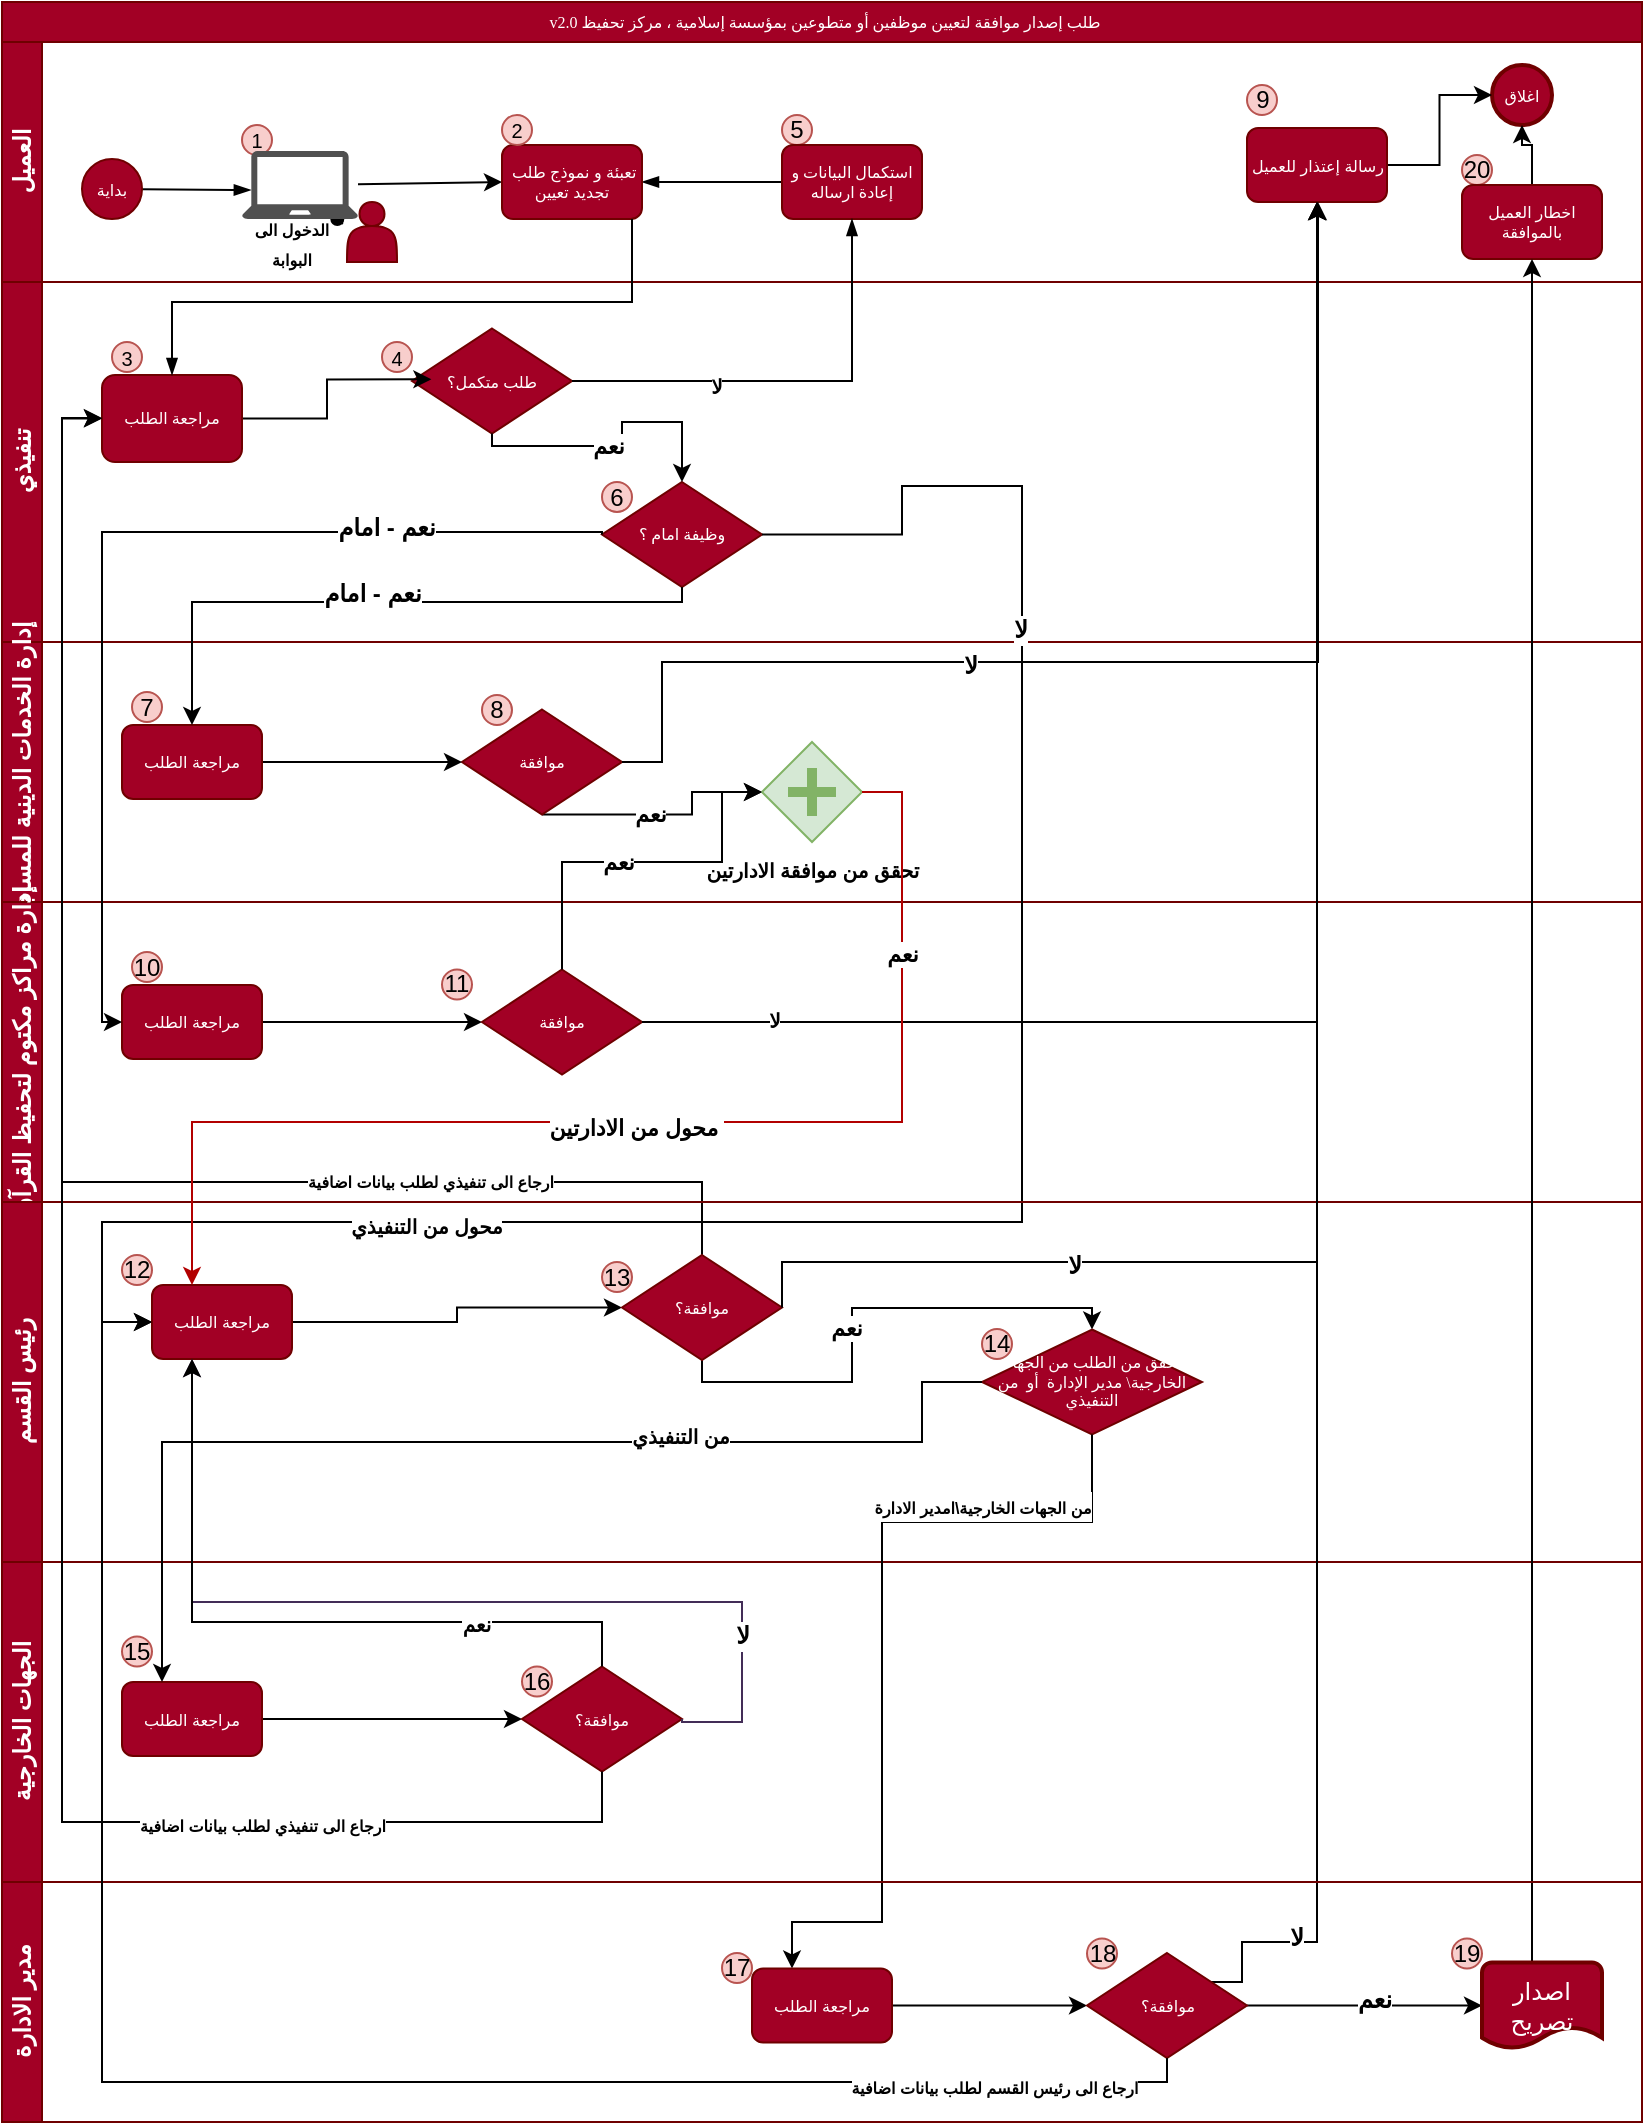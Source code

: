 <mxfile version="13.8.3" type="device"><diagram id="c7488fd3-1785-93aa-aadb-54a6760d102a" name="Page-1"><mxGraphModel dx="850" dy="382" grid="1" gridSize="10" guides="1" tooltips="1" connect="1" arrows="1" fold="1" page="1" pageScale="1" pageWidth="1654" pageHeight="1169" background="#ffffff" math="0" shadow="0"><root><mxCell id="0"/><mxCell id="1" parent="0"/><mxCell id="2b4e8129b02d487f-1" value="&amp;nbsp;v2.0 طلب إصدار موافقة لتعيين موظفين أو متطوعين بمؤسسة إسلامية ، مركز تحفيظ" style="swimlane;html=1;childLayout=stackLayout;horizontal=1;startSize=20;horizontalStack=0;rounded=0;shadow=0;labelBackgroundColor=none;strokeWidth=1;fontFamily=Verdana;fontSize=8;align=center;fillColor=#a20025;strokeColor=#6F0000;fontColor=#ffffff;swimlaneLine=1;flipH=1;fontStyle=0" parent="1" vertex="1"><mxGeometry x="180" y="50" width="820" height="1060" as="geometry"><mxRectangle x="170" y="80" width="280" height="20" as="alternateBounds"/></mxGeometry></mxCell><mxCell id="2b4e8129b02d487f-2" value="العميل" style="swimlane;html=1;startSize=20;horizontal=0;fillColor=#a20025;strokeColor=#6F0000;fontColor=#ffffff;" parent="2b4e8129b02d487f-1" vertex="1"><mxGeometry y="20" width="820" height="120" as="geometry"/></mxCell><mxCell id="KPhhI4xXO0q0EvICIsSK-14" style="edgeStyle=none;rounded=0;jumpStyle=none;orthogonalLoop=1;jettySize=auto;html=1;entryX=1;entryY=0.5;entryDx=0;entryDy=0;endArrow=blockThin;endFill=1;" parent="2b4e8129b02d487f-2" source="2b4e8129b02d487f-9" target="2b4e8129b02d487f-7" edge="1"><mxGeometry relative="1" as="geometry"/></mxCell><mxCell id="KPhhI4xXO0q0EvICIsSK-11" style="edgeStyle=none;rounded=0;jumpStyle=none;orthogonalLoop=1;jettySize=auto;html=1;entryX=0;entryY=0.5;entryDx=0;entryDy=0;endArrow=classic;endFill=1;" parent="2b4e8129b02d487f-2" source="KPhhI4xXO0q0EvICIsSK-3" target="2b4e8129b02d487f-7" edge="1"><mxGeometry relative="1" as="geometry"/></mxCell><mxCell id="KPhhI4xXO0q0EvICIsSK-13" style="edgeStyle=none;rounded=0;jumpStyle=none;orthogonalLoop=1;jettySize=auto;html=1;entryX=0.076;entryY=0.575;entryDx=0;entryDy=0;entryPerimeter=0;endArrow=blockThin;endFill=1;" parent="2b4e8129b02d487f-2" source="2b4e8129b02d487f-5" target="KPhhI4xXO0q0EvICIsSK-3" edge="1"><mxGeometry relative="1" as="geometry"/></mxCell><mxCell id="KPhhI4xXO0q0EvICIsSK-5" style="rounded=0;orthogonalLoop=1;jettySize=auto;html=1;jumpStyle=none;endArrow=oval;endFill=1;" parent="2b4e8129b02d487f-2" target="KPhhI4xXO0q0EvICIsSK-3" edge="1"><mxGeometry relative="1" as="geometry"><mxPoint x="170.397" y="91" as="sourcePoint"/></mxGeometry></mxCell><mxCell id="Ffl-8cT5Arz9BumKVs5M-15" value="9" style="ellipse;whiteSpace=wrap;html=1;aspect=fixed;fillColor=#f8cecc;strokeColor=#b85450;" parent="2b4e8129b02d487f-2" vertex="1"><mxGeometry x="622.5" y="21.5" width="15" height="15" as="geometry"/></mxCell><mxCell id="2b4e8129b02d487f-11" value="اغلاق" style="ellipse;whiteSpace=wrap;html=1;rounded=0;shadow=0;labelBackgroundColor=none;strokeWidth=2;fontFamily=Verdana;fontSize=8;align=center;fillColor=#a20025;strokeColor=#6F0000;fontColor=#ffffff;" parent="2b4e8129b02d487f-2" vertex="1"><mxGeometry x="745" y="11.5" width="30" height="30" as="geometry"/></mxCell><mxCell id="KPhhI4xXO0q0EvICIsSK-12" value="5" style="ellipse;whiteSpace=wrap;html=1;aspect=fixed;fillColor=#f8cecc;strokeColor=#b85450;" parent="2b4e8129b02d487f-2" vertex="1"><mxGeometry x="390" y="36.5" width="15" height="15" as="geometry"/></mxCell><mxCell id="Ffl-8cT5Arz9BumKVs5M-66" value="20" style="ellipse;whiteSpace=wrap;html=1;aspect=fixed;fillColor=#f8cecc;strokeColor=#b85450;" parent="2b4e8129b02d487f-2" vertex="1"><mxGeometry x="730" y="56.5" width="15" height="15" as="geometry"/></mxCell><mxCell id="2b4e8129b02d487f-9" value="استكمال البيانات و إعادة ارساله" style="rounded=1;whiteSpace=wrap;html=1;shadow=0;labelBackgroundColor=none;strokeWidth=1;fontFamily=Verdana;fontSize=8;align=center;fillColor=#a20025;strokeColor=#6F0000;fontColor=#ffffff;" parent="2b4e8129b02d487f-2" vertex="1"><mxGeometry x="390" y="51.5" width="70" height="37" as="geometry"/></mxCell><mxCell id="2b4e8129b02d487f-5" value="بداية" style="ellipse;whiteSpace=wrap;html=1;rounded=0;shadow=0;labelBackgroundColor=none;strokeWidth=1;fontFamily=Verdana;fontSize=8;align=center;fillColor=#a20025;strokeColor=#6F0000;fontColor=#ffffff;" parent="2b4e8129b02d487f-2" vertex="1"><mxGeometry x="40" y="58.5" width="30" height="30" as="geometry"/></mxCell><mxCell id="KPhhI4xXO0q0EvICIsSK-7" value="&lt;font style=&quot;font-size: 10px&quot;&gt;1&lt;/font&gt;" style="ellipse;whiteSpace=wrap;html=1;aspect=fixed;fillColor=#f8cecc;strokeColor=#b85450;" parent="2b4e8129b02d487f-2" vertex="1"><mxGeometry x="120" y="41.5" width="15" height="15" as="geometry"/></mxCell><mxCell id="KPhhI4xXO0q0EvICIsSK-3" value="" style="pointerEvents=1;shadow=0;dashed=0;html=1;strokeColor=none;fillColor=#505050;labelPosition=center;verticalLabelPosition=bottom;verticalAlign=top;outlineConnect=0;align=center;shape=mxgraph.office.devices.laptop;" parent="2b4e8129b02d487f-2" vertex="1"><mxGeometry x="120" y="54.5" width="58" height="34" as="geometry"/></mxCell><mxCell id="2b4e8129b02d487f-7" value="&lt;font face=&quot;dubai, sans-serif&quot;&gt;تعبئة و نموذج طلب&amp;nbsp; تجديد تعيين&lt;/font&gt;" style="rounded=1;whiteSpace=wrap;html=1;shadow=0;labelBackgroundColor=none;strokeWidth=1;fontFamily=Verdana;fontSize=8;align=center;fillColor=#a20025;strokeColor=#6F0000;fontColor=#ffffff;" parent="2b4e8129b02d487f-2" vertex="1"><mxGeometry x="250" y="51.5" width="70" height="37" as="geometry"/></mxCell><mxCell id="KPhhI4xXO0q0EvICIsSK-10" value="&lt;font style=&quot;font-size: 10px&quot;&gt;2&lt;/font&gt;" style="ellipse;whiteSpace=wrap;html=1;aspect=fixed;fillColor=#f8cecc;strokeColor=#b85450;" parent="2b4e8129b02d487f-2" vertex="1"><mxGeometry x="250" y="36.5" width="15" height="15" as="geometry"/></mxCell><mxCell id="63DUtUfS2yW6YAnS4Qcd-39" style="edgeStyle=orthogonalEdgeStyle;rounded=0;orthogonalLoop=1;jettySize=auto;html=1;entryX=0;entryY=0.5;entryDx=0;entryDy=0;fontSize=8;" edge="1" parent="2b4e8129b02d487f-2" source="Ffl-8cT5Arz9BumKVs5M-13" target="2b4e8129b02d487f-11"><mxGeometry relative="1" as="geometry"/></mxCell><mxCell id="Ffl-8cT5Arz9BumKVs5M-13" value="&lt;span lang=&quot;AR-EG&quot; style=&quot;margin: 0px ; line-height: 107% ; font-family: &amp;#34;dubai&amp;#34; , sans-serif&quot; dir=&quot;RTL&quot;&gt;&lt;font color=&quot;#ffffff&quot; style=&quot;font-size: 8px&quot;&gt;ر&lt;/font&gt;&lt;font color=&quot;#000000&quot; style=&quot;font-size: 8px&quot;&gt;&lt;font color=&quot;#ffffff&quot; style=&quot;font-size: 8px&quot;&gt;سالة إعتذار للعميل&lt;/font&gt; &lt;/font&gt;&lt;/span&gt;" style="rounded=1;whiteSpace=wrap;html=1;shadow=0;labelBackgroundColor=none;strokeWidth=1;fontFamily=Verdana;fontSize=8;align=center;fillColor=#a20025;strokeColor=#6F0000;fontColor=#ffffff;" parent="2b4e8129b02d487f-2" vertex="1"><mxGeometry x="622.5" y="43.0" width="70" height="37" as="geometry"/></mxCell><mxCell id="63DUtUfS2yW6YAnS4Qcd-38" style="edgeStyle=orthogonalEdgeStyle;rounded=0;orthogonalLoop=1;jettySize=auto;html=1;fontSize=8;" edge="1" parent="2b4e8129b02d487f-2" source="Ffl-8cT5Arz9BumKVs5M-62" target="2b4e8129b02d487f-11"><mxGeometry relative="1" as="geometry"/></mxCell><mxCell id="Ffl-8cT5Arz9BumKVs5M-62" value="اخطار العميل بالموافقة" style="rounded=1;whiteSpace=wrap;html=1;shadow=0;labelBackgroundColor=none;strokeWidth=1;fontFamily=Verdana;fontSize=8;align=center;fillColor=#a20025;strokeColor=#6F0000;fontColor=#ffffff;" parent="2b4e8129b02d487f-2" vertex="1"><mxGeometry x="730" y="71.5" width="70" height="37" as="geometry"/></mxCell><mxCell id="2vPmhwO70LCvBUlOEUrR-1" value="" style="shape=actor;whiteSpace=wrap;html=1;fillColor=#a20025;strokeColor=#6F0000;fontColor=#ffffff;" parent="2b4e8129b02d487f-2" vertex="1"><mxGeometry x="172.5" y="80" width="25" height="30" as="geometry"/></mxCell><mxCell id="KPhhI4xXO0q0EvICIsSK-6" value="&lt;font style=&quot;font-size: 8px&quot;&gt;&lt;b&gt;الدخول الى البوابة&lt;/b&gt;&lt;/font&gt;" style="text;html=1;strokeColor=none;fillColor=none;align=center;verticalAlign=middle;whiteSpace=wrap;rounded=0;" parent="2b4e8129b02d487f-2" vertex="1"><mxGeometry x="120" y="90" width="50" height="20" as="geometry"/></mxCell><mxCell id="2b4e8129b02d487f-3" value="تنفيذي" style="swimlane;html=1;startSize=20;horizontal=0;fillColor=#a20025;strokeColor=#6F0000;fontColor=#ffffff;" parent="2b4e8129b02d487f-1" vertex="1"><mxGeometry y="140" width="820" height="180" as="geometry"><mxRectangle y="140" width="760" height="20" as="alternateBounds"/></mxGeometry></mxCell><mxCell id="KPhhI4xXO0q0EvICIsSK-17" value="&lt;font style=&quot;font-size: 10px&quot;&gt;3&lt;/font&gt;" style="ellipse;whiteSpace=wrap;html=1;aspect=fixed;fillColor=#f8cecc;strokeColor=#b85450;" parent="2b4e8129b02d487f-3" vertex="1"><mxGeometry x="55" y="30" width="15" height="15" as="geometry"/></mxCell><mxCell id="2vPmhwO70LCvBUlOEUrR-84" value="طلب متكمل؟" style="strokeWidth=1;html=1;shape=mxgraph.flowchart.decision;whiteSpace=wrap;rounded=1;shadow=0;labelBackgroundColor=none;fontFamily=Verdana;fontSize=8;align=center;fillColor=#a20025;strokeColor=#6F0000;fontColor=#ffffff;" parent="2b4e8129b02d487f-3" vertex="1"><mxGeometry x="205" y="23.25" width="80" height="52.5" as="geometry"/></mxCell><mxCell id="2vPmhwO70LCvBUlOEUrR-104" value="&lt;font style=&quot;font-size: 10px&quot;&gt;4&lt;/font&gt;" style="ellipse;whiteSpace=wrap;html=1;aspect=fixed;fillColor=#f8cecc;strokeColor=#b85450;" parent="2b4e8129b02d487f-3" vertex="1"><mxGeometry x="190" y="30" width="15" height="15" as="geometry"/></mxCell><mxCell id="63DUtUfS2yW6YAnS4Qcd-17" style="edgeStyle=orthogonalEdgeStyle;rounded=0;orthogonalLoop=1;jettySize=auto;html=1;entryX=0.121;entryY=0.484;entryDx=0;entryDy=0;entryPerimeter=0;" edge="1" parent="2b4e8129b02d487f-3" source="2b4e8129b02d487f-12" target="2vPmhwO70LCvBUlOEUrR-84"><mxGeometry relative="1" as="geometry"/></mxCell><mxCell id="2b4e8129b02d487f-12" value="مراجعة الطلب" style="rounded=1;whiteSpace=wrap;html=1;shadow=0;labelBackgroundColor=none;strokeWidth=1;fontFamily=Verdana;fontSize=8;align=center;fillColor=#a20025;strokeColor=#6F0000;fontColor=#ffffff;" parent="2b4e8129b02d487f-3" vertex="1"><mxGeometry x="50" y="46.5" width="70" height="43.5" as="geometry"/></mxCell><mxCell id="Ffl-8cT5Arz9BumKVs5M-7" value="6" style="ellipse;whiteSpace=wrap;html=1;aspect=fixed;fillColor=#f8cecc;strokeColor=#b85450;" parent="2b4e8129b02d487f-3" vertex="1"><mxGeometry x="300" y="100" width="15" height="15" as="geometry"/></mxCell><mxCell id="Ffl-8cT5Arz9BumKVs5M-6" value="وظيفة امام ؟" style="strokeWidth=1;html=1;shape=mxgraph.flowchart.decision;whiteSpace=wrap;rounded=1;shadow=0;labelBackgroundColor=none;fontFamily=Verdana;fontSize=8;align=center;fillColor=#a20025;strokeColor=#6F0000;fontColor=#ffffff;" parent="2b4e8129b02d487f-3" vertex="1"><mxGeometry x="300" y="100" width="80" height="52.5" as="geometry"/></mxCell><mxCell id="Ffl-8cT5Arz9BumKVs5M-4" style="edgeStyle=orthogonalEdgeStyle;rounded=0;orthogonalLoop=1;jettySize=auto;html=1;exitX=0.5;exitY=1;exitDx=0;exitDy=0;exitPerimeter=0;entryX=0.5;entryY=0;entryDx=0;entryDy=0;entryPerimeter=0;" parent="2b4e8129b02d487f-3" source="2vPmhwO70LCvBUlOEUrR-84" edge="1" target="Ffl-8cT5Arz9BumKVs5M-6"><mxGeometry relative="1" as="geometry"><mxPoint x="330" y="102" as="targetPoint"/><Array as="points"><mxPoint x="310" y="82"/><mxPoint x="310" y="70"/></Array></mxGeometry></mxCell><mxCell id="Ffl-8cT5Arz9BumKVs5M-5" value="&lt;b&gt;نعم&lt;/b&gt;" style="edgeLabel;html=1;align=center;verticalAlign=middle;resizable=0;points=[];" parent="Ffl-8cT5Arz9BumKVs5M-4" vertex="1" connectable="0"><mxGeometry x="-0.105" relative="1" as="geometry"><mxPoint as="offset"/></mxGeometry></mxCell><mxCell id="KPhhI4xXO0q0EvICIsSK-16" style="edgeStyle=orthogonalEdgeStyle;rounded=0;jumpStyle=none;orthogonalLoop=1;jettySize=auto;html=1;entryX=0.5;entryY=0;entryDx=0;entryDy=0;endArrow=blockThin;endFill=1;" parent="2b4e8129b02d487f-1" source="2b4e8129b02d487f-7" target="2b4e8129b02d487f-12" edge="1"><mxGeometry relative="1" as="geometry"><Array as="points"><mxPoint x="315" y="150"/><mxPoint x="85" y="150"/></Array></mxGeometry></mxCell><mxCell id="2b4e8129b02d487f-4" value="إدارة الخدمات الدينية للمساجد" style="swimlane;html=1;startSize=20;horizontal=0;fillColor=#a20025;strokeColor=#6F0000;fontColor=#ffffff;" parent="2b4e8129b02d487f-1" vertex="1"><mxGeometry y="320" width="820" height="130" as="geometry"/></mxCell><mxCell id="KPhhI4xXO0q0EvICIsSK-29" value="7" style="ellipse;whiteSpace=wrap;html=1;aspect=fixed;fillColor=#f8cecc;strokeColor=#b85450;" parent="2b4e8129b02d487f-4" vertex="1"><mxGeometry x="65" y="25" width="15" height="15" as="geometry"/></mxCell><mxCell id="2vPmhwO70LCvBUlOEUrR-105" value="8" style="ellipse;whiteSpace=wrap;html=1;aspect=fixed;fillColor=#f8cecc;strokeColor=#b85450;" parent="2b4e8129b02d487f-4" vertex="1"><mxGeometry x="240" y="26.5" width="15" height="15" as="geometry"/></mxCell><mxCell id="63DUtUfS2yW6YAnS4Qcd-8" style="edgeStyle=orthogonalEdgeStyle;rounded=0;orthogonalLoop=1;jettySize=auto;html=1;entryX=0;entryY=0.5;entryDx=0;entryDy=0;exitX=0.5;exitY=1;exitDx=0;exitDy=0;exitPerimeter=0;" edge="1" parent="2b4e8129b02d487f-4" source="2vPmhwO70LCvBUlOEUrR-87" target="63DUtUfS2yW6YAnS4Qcd-2"><mxGeometry relative="1" as="geometry"><mxPoint x="340" y="59.931" as="sourcePoint"/><Array as="points"><mxPoint x="345" y="86"/><mxPoint x="345" y="75"/></Array></mxGeometry></mxCell><mxCell id="63DUtUfS2yW6YAnS4Qcd-9" value="&lt;b&gt;نعم&lt;/b&gt;" style="edgeLabel;html=1;align=center;verticalAlign=middle;resizable=0;points=[];" vertex="1" connectable="0" parent="63DUtUfS2yW6YAnS4Qcd-8"><mxGeometry x="-0.119" y="1" relative="1" as="geometry"><mxPoint as="offset"/></mxGeometry></mxCell><mxCell id="2vPmhwO70LCvBUlOEUrR-87" value="موافقة" style="strokeWidth=1;html=1;shape=mxgraph.flowchart.decision;whiteSpace=wrap;rounded=1;shadow=0;labelBackgroundColor=none;fontFamily=Verdana;fontSize=8;align=center;fillColor=#a20025;strokeColor=#6F0000;fontColor=#ffffff;" parent="2b4e8129b02d487f-4" vertex="1"><mxGeometry x="230" y="33.75" width="80" height="52.5" as="geometry"/></mxCell><mxCell id="2vPmhwO70LCvBUlOEUrR-101" style="edgeStyle=orthogonalEdgeStyle;rounded=0;orthogonalLoop=1;jettySize=auto;html=1;fontSize=8;" parent="2b4e8129b02d487f-4" source="KPhhI4xXO0q0EvICIsSK-30" target="2vPmhwO70LCvBUlOEUrR-87" edge="1"><mxGeometry relative="1" as="geometry"/></mxCell><mxCell id="KPhhI4xXO0q0EvICIsSK-30" value="&lt;span lang=&quot;AR-SA&quot; dir=&quot;RTL&quot; style=&quot;line-height: 107% ; font-family: &amp;#34;dubai&amp;#34; , sans-serif&quot;&gt;&lt;font style=&quot;font-size: 8px&quot;&gt;مراجعة الطلب&lt;/font&gt;&lt;/span&gt;" style="rounded=1;whiteSpace=wrap;html=1;shadow=0;labelBackgroundColor=none;strokeWidth=1;fontFamily=Verdana;fontSize=8;align=center;fillColor=#a20025;strokeColor=#6F0000;fontColor=#ffffff;" parent="2b4e8129b02d487f-4" vertex="1"><mxGeometry x="60" y="41.5" width="70" height="37" as="geometry"/></mxCell><mxCell id="63DUtUfS2yW6YAnS4Qcd-2" value="&lt;b&gt;&lt;font style=&quot;font-size: 10px&quot;&gt;تحقق من موافقة الادارتين&lt;/font&gt;&lt;/b&gt;" style="shape=mxgraph.bpmn.shape;html=1;verticalLabelPosition=bottom;labelBackgroundColor=#ffffff;verticalAlign=top;align=center;perimeter=rhombusPerimeter;background=gateway;outlineConnect=0;outline=none;symbol=parallelGw;fillColor=#d5e8d4;strokeColor=#82b366;" vertex="1" parent="2b4e8129b02d487f-4"><mxGeometry x="380" y="50" width="50" height="50" as="geometry"/></mxCell><mxCell id="2vPmhwO70LCvBUlOEUrR-54" value="إدارة مراكز مكتوم لتحفيظ القرآن " style="swimlane;html=1;startSize=20;horizontal=0;fillColor=#a20025;strokeColor=#6F0000;fontColor=#ffffff;" parent="2b4e8129b02d487f-1" vertex="1"><mxGeometry y="450" width="820" height="150" as="geometry"/></mxCell><mxCell id="2vPmhwO70LCvBUlOEUrR-58" value="10" style="ellipse;whiteSpace=wrap;html=1;aspect=fixed;fillColor=#f8cecc;strokeColor=#b85450;" parent="2vPmhwO70LCvBUlOEUrR-54" vertex="1"><mxGeometry x="65" y="25" width="15" height="15" as="geometry"/></mxCell><mxCell id="2vPmhwO70LCvBUlOEUrR-109" style="edgeStyle=orthogonalEdgeStyle;rounded=0;orthogonalLoop=1;jettySize=auto;html=1;fontSize=8;" parent="2vPmhwO70LCvBUlOEUrR-54" source="2vPmhwO70LCvBUlOEUrR-59" target="2vPmhwO70LCvBUlOEUrR-108" edge="1"><mxGeometry relative="1" as="geometry"/></mxCell><mxCell id="2vPmhwO70LCvBUlOEUrR-112" value="11" style="ellipse;whiteSpace=wrap;html=1;aspect=fixed;fillColor=#f8cecc;strokeColor=#b85450;" parent="2vPmhwO70LCvBUlOEUrR-54" vertex="1"><mxGeometry x="220" y="33.75" width="15" height="15" as="geometry"/></mxCell><mxCell id="2vPmhwO70LCvBUlOEUrR-108" value="موافقة" style="strokeWidth=1;html=1;shape=mxgraph.flowchart.decision;whiteSpace=wrap;rounded=1;shadow=0;labelBackgroundColor=none;fontFamily=Verdana;fontSize=8;align=center;fillColor=#a20025;strokeColor=#6F0000;fontColor=#ffffff;" parent="2vPmhwO70LCvBUlOEUrR-54" vertex="1"><mxGeometry x="240" y="33.75" width="80" height="52.5" as="geometry"/></mxCell><mxCell id="2vPmhwO70LCvBUlOEUrR-59" value="&lt;span lang=&quot;AR-SA&quot; dir=&quot;RTL&quot; style=&quot;line-height: 107% ; font-family: &amp;#34;dubai&amp;#34; , sans-serif&quot;&gt;&lt;font style=&quot;font-size: 8px&quot;&gt;مراجعة الطلب&lt;/font&gt;&lt;/span&gt;" style="rounded=1;whiteSpace=wrap;html=1;shadow=0;labelBackgroundColor=none;strokeWidth=1;fontFamily=Verdana;fontSize=8;align=center;fillColor=#a20025;strokeColor=#6F0000;fontColor=#ffffff;" parent="2vPmhwO70LCvBUlOEUrR-54" vertex="1"><mxGeometry x="60" y="41.5" width="70" height="37" as="geometry"/></mxCell><mxCell id="KPhhI4xXO0q0EvICIsSK-27" style="edgeStyle=orthogonalEdgeStyle;rounded=0;jumpStyle=none;orthogonalLoop=1;jettySize=auto;html=1;endArrow=blockThin;endFill=1;entryX=0.5;entryY=1;entryDx=0;entryDy=0;" parent="2b4e8129b02d487f-1" source="2vPmhwO70LCvBUlOEUrR-84" target="2b4e8129b02d487f-9" edge="1"><mxGeometry relative="1" as="geometry"><mxPoint x="332.5" y="193.724" as="targetPoint"/></mxGeometry></mxCell><mxCell id="2vPmhwO70LCvBUlOEUrR-86" value="&lt;b style=&quot;font-size: 10px;&quot;&gt;لا&lt;/b&gt;" style="edgeLabel;html=1;align=center;verticalAlign=middle;resizable=0;points=[];fontSize=10;" parent="KPhhI4xXO0q0EvICIsSK-27" vertex="1" connectable="0"><mxGeometry x="-0.352" y="-2" relative="1" as="geometry"><mxPoint as="offset"/></mxGeometry></mxCell><mxCell id="Ffl-8cT5Arz9BumKVs5M-9" style="edgeStyle=orthogonalEdgeStyle;rounded=0;orthogonalLoop=1;jettySize=auto;html=1;fontSize=10;exitX=1;exitY=0.5;exitDx=0;exitDy=0;exitPerimeter=0;entryX=0;entryY=0.5;entryDx=0;entryDy=0;" parent="2b4e8129b02d487f-1" source="Ffl-8cT5Arz9BumKVs5M-6" target="2vPmhwO70LCvBUlOEUrR-77" edge="1"><mxGeometry relative="1" as="geometry"><Array as="points"><mxPoint x="450" y="266"/><mxPoint x="450" y="242"/><mxPoint x="510" y="242"/><mxPoint x="510" y="610"/><mxPoint x="50" y="610"/><mxPoint x="50" y="660"/></Array></mxGeometry></mxCell><mxCell id="Ffl-8cT5Arz9BumKVs5M-10" value="&lt;span style=&quot;font-size: 12px;&quot;&gt;لا&lt;/span&gt;" style="edgeLabel;html=1;align=center;verticalAlign=middle;resizable=0;points=[];fontSize=12;fontStyle=1" parent="Ffl-8cT5Arz9BumKVs5M-9" vertex="1" connectable="0"><mxGeometry x="-0.32" y="-1" relative="1" as="geometry"><mxPoint y="-133.34" as="offset"/></mxGeometry></mxCell><mxCell id="63DUtUfS2yW6YAnS4Qcd-25" value="&lt;font style=&quot;font-size: 10px&quot;&gt;محول من التنفيذي&lt;/font&gt;" style="edgeLabel;html=1;align=center;verticalAlign=middle;resizable=0;points=[];fontStyle=1" vertex="1" connectable="0" parent="Ffl-8cT5Arz9BumKVs5M-9"><mxGeometry x="0.553" y="2" relative="1" as="geometry"><mxPoint as="offset"/></mxGeometry></mxCell><mxCell id="Ffl-8cT5Arz9BumKVs5M-11" style="edgeStyle=orthogonalEdgeStyle;rounded=0;orthogonalLoop=1;jettySize=auto;html=1;fontSize=12;exitX=0;exitY=0.5;exitDx=0;exitDy=0;exitPerimeter=0;entryX=0;entryY=0.5;entryDx=0;entryDy=0;" parent="2b4e8129b02d487f-1" source="Ffl-8cT5Arz9BumKVs5M-6" target="2vPmhwO70LCvBUlOEUrR-59" edge="1"><mxGeometry relative="1" as="geometry"><Array as="points"><mxPoint x="300" y="265"/><mxPoint x="50" y="265"/><mxPoint x="50" y="510"/></Array></mxGeometry></mxCell><mxCell id="63DUtUfS2yW6YAnS4Qcd-21" value="&lt;b style=&quot;font-size: 12px&quot;&gt;نعم - امام&lt;/b&gt;" style="edgeLabel;html=1;align=center;verticalAlign=middle;resizable=0;points=[];" vertex="1" connectable="0" parent="Ffl-8cT5Arz9BumKVs5M-11"><mxGeometry x="-0.566" y="-2" relative="1" as="geometry"><mxPoint as="offset"/></mxGeometry></mxCell><mxCell id="Ffl-8cT5Arz9BumKVs5M-16" style="edgeStyle=orthogonalEdgeStyle;rounded=0;orthogonalLoop=1;jettySize=auto;html=1;fontSize=12;exitX=1;exitY=0.5;exitDx=0;exitDy=0;exitPerimeter=0;" parent="2b4e8129b02d487f-1" source="2vPmhwO70LCvBUlOEUrR-87" target="Ffl-8cT5Arz9BumKVs5M-13" edge="1"><mxGeometry relative="1" as="geometry"><Array as="points"><mxPoint x="330" y="380"/><mxPoint x="330" y="330"/><mxPoint x="658" y="330"/></Array></mxGeometry></mxCell><mxCell id="Ffl-8cT5Arz9BumKVs5M-17" value="&lt;b&gt;لا&lt;/b&gt;" style="edgeLabel;html=1;align=center;verticalAlign=middle;resizable=0;points=[];fontSize=12;" parent="Ffl-8cT5Arz9BumKVs5M-16" vertex="1" connectable="0"><mxGeometry x="-0.287" y="-2" relative="1" as="geometry"><mxPoint as="offset"/></mxGeometry></mxCell><mxCell id="Ffl-8cT5Arz9BumKVs5M-18" style="edgeStyle=orthogonalEdgeStyle;rounded=0;orthogonalLoop=1;jettySize=auto;html=1;entryX=0.5;entryY=1;entryDx=0;entryDy=0;fontSize=12;" parent="2b4e8129b02d487f-1" source="2vPmhwO70LCvBUlOEUrR-108" target="Ffl-8cT5Arz9BumKVs5M-13" edge="1"><mxGeometry relative="1" as="geometry"/></mxCell><mxCell id="63DUtUfS2yW6YAnS4Qcd-29" value="&lt;b style=&quot;font-size: 10px;&quot;&gt;&lt;font style=&quot;font-size: 10px;&quot;&gt;لا&lt;/font&gt;&lt;/b&gt;" style="edgeLabel;html=1;align=center;verticalAlign=middle;resizable=0;points=[];fontSize=10;" vertex="1" connectable="0" parent="Ffl-8cT5Arz9BumKVs5M-18"><mxGeometry x="-0.823" y="1" relative="1" as="geometry"><mxPoint as="offset"/></mxGeometry></mxCell><mxCell id="Ffl-8cT5Arz9BumKVs5M-20" style="edgeStyle=orthogonalEdgeStyle;rounded=0;orthogonalLoop=1;jettySize=auto;html=1;fontSize=12;exitX=0.5;exitY=0;exitDx=0;exitDy=0;exitPerimeter=0;fontStyle=1" parent="2b4e8129b02d487f-1" source="2vPmhwO70LCvBUlOEUrR-133" target="2b4e8129b02d487f-12" edge="1"><mxGeometry relative="1" as="geometry"><Array as="points"><mxPoint x="350" y="590"/><mxPoint x="30" y="590"/><mxPoint x="30" y="208"/></Array></mxGeometry></mxCell><mxCell id="Ffl-8cT5Arz9BumKVs5M-21" value="&lt;span&gt;&lt;font style=&quot;font-size: 8px&quot;&gt;ارجاع الى تنفيذي لطلب بيانات اضافية&lt;/font&gt;&lt;/span&gt;" style="edgeLabel;html=1;align=center;verticalAlign=middle;resizable=0;points=[];fontSize=8;fontStyle=1" parent="Ffl-8cT5Arz9BumKVs5M-20" vertex="1" connectable="0"><mxGeometry x="-0.679" y="-1" relative="1" as="geometry"><mxPoint x="-51.72" y="0.97" as="offset"/></mxGeometry></mxCell><mxCell id="2vPmhwO70LCvBUlOEUrR-72" value="رئيس القسم" style="swimlane;html=1;startSize=20;horizontal=0;fillColor=#a20025;strokeColor=#6F0000;fontColor=#ffffff;" parent="2b4e8129b02d487f-1" vertex="1"><mxGeometry y="600" width="820" height="180" as="geometry"/></mxCell><mxCell id="2vPmhwO70LCvBUlOEUrR-134" style="edgeStyle=orthogonalEdgeStyle;rounded=0;orthogonalLoop=1;jettySize=auto;html=1;entryX=0;entryY=0.5;entryDx=0;entryDy=0;entryPerimeter=0;fontSize=8;" parent="2vPmhwO70LCvBUlOEUrR-72" source="2vPmhwO70LCvBUlOEUrR-77" target="2vPmhwO70LCvBUlOEUrR-133" edge="1"><mxGeometry relative="1" as="geometry"/></mxCell><mxCell id="2vPmhwO70LCvBUlOEUrR-76" value="12" style="ellipse;whiteSpace=wrap;html=1;aspect=fixed;fillColor=#f8cecc;strokeColor=#b85450;" parent="2vPmhwO70LCvBUlOEUrR-72" vertex="1"><mxGeometry x="60" y="26.5" width="15" height="15" as="geometry"/></mxCell><mxCell id="Ffl-8cT5Arz9BumKVs5M-37" value="14" style="ellipse;whiteSpace=wrap;html=1;aspect=fixed;fillColor=#f8cecc;strokeColor=#b85450;" parent="2vPmhwO70LCvBUlOEUrR-72" vertex="1"><mxGeometry x="490" y="63.5" width="15" height="15" as="geometry"/></mxCell><mxCell id="2vPmhwO70LCvBUlOEUrR-132" value="13" style="ellipse;whiteSpace=wrap;html=1;aspect=fixed;fillColor=#f8cecc;strokeColor=#b85450;" parent="2vPmhwO70LCvBUlOEUrR-72" vertex="1"><mxGeometry x="300" y="30" width="15" height="15" as="geometry"/></mxCell><mxCell id="2vPmhwO70LCvBUlOEUrR-77" value="&lt;span lang=&quot;AR-SA&quot; dir=&quot;RTL&quot; style=&quot;line-height: 107% ; font-family: &amp;#34;dubai&amp;#34; , sans-serif&quot;&gt;&lt;font style=&quot;font-size: 8px&quot;&gt;مراجعة الطلب&lt;/font&gt;&lt;/span&gt;" style="rounded=1;whiteSpace=wrap;html=1;shadow=0;labelBackgroundColor=none;strokeWidth=1;fontFamily=Verdana;fontSize=8;align=center;fillColor=#a20025;strokeColor=#6F0000;fontColor=#ffffff;" parent="2vPmhwO70LCvBUlOEUrR-72" vertex="1"><mxGeometry x="75" y="41.5" width="70" height="37" as="geometry"/></mxCell><mxCell id="Ffl-8cT5Arz9BumKVs5M-38" style="edgeStyle=orthogonalEdgeStyle;rounded=0;orthogonalLoop=1;jettySize=auto;html=1;fontSize=12;exitX=0.5;exitY=1;exitDx=0;exitDy=0;exitPerimeter=0;" parent="2vPmhwO70LCvBUlOEUrR-72" source="2vPmhwO70LCvBUlOEUrR-133" target="Ffl-8cT5Arz9BumKVs5M-36" edge="1"><mxGeometry relative="1" as="geometry"><Array as="points"><mxPoint x="350" y="90"/><mxPoint x="425" y="90"/><mxPoint x="425" y="53"/><mxPoint x="545" y="53"/></Array></mxGeometry></mxCell><mxCell id="UT0BZimtevhnyUI5ItQw-1" value="&lt;b&gt;نعم&lt;/b&gt;" style="edgeLabel;html=1;align=center;verticalAlign=middle;resizable=0;points=[];" parent="Ffl-8cT5Arz9BumKVs5M-38" vertex="1" connectable="0"><mxGeometry x="-0.111" y="3" relative="1" as="geometry"><mxPoint as="offset"/></mxGeometry></mxCell><mxCell id="2vPmhwO70LCvBUlOEUrR-133" value="موافقة؟" style="strokeWidth=1;html=1;shape=mxgraph.flowchart.decision;whiteSpace=wrap;rounded=1;shadow=0;labelBackgroundColor=none;fontFamily=Verdana;fontSize=8;align=center;fillColor=#a20025;strokeColor=#6F0000;fontColor=#ffffff;" parent="2vPmhwO70LCvBUlOEUrR-72" vertex="1"><mxGeometry x="310" y="26.5" width="80" height="52.5" as="geometry"/></mxCell><mxCell id="Ffl-8cT5Arz9BumKVs5M-36" value="لتحقق من الطلب من الجهات الخارجية\ مدير الإدارة&amp;nbsp; أو&amp;nbsp; من التنفيذي" style="strokeWidth=1;html=1;shape=mxgraph.flowchart.decision;whiteSpace=wrap;rounded=1;shadow=0;labelBackgroundColor=none;fontFamily=Verdana;fontSize=8;align=center;fillColor=#a20025;strokeColor=#6F0000;fontColor=#ffffff;" parent="2vPmhwO70LCvBUlOEUrR-72" vertex="1"><mxGeometry x="490" y="63.75" width="110" height="52.5" as="geometry"/></mxCell><mxCell id="Ffl-8cT5Arz9BumKVs5M-28" value="الجهات الخارجية" style="swimlane;html=1;startSize=20;horizontal=0;fillColor=#a20025;strokeColor=#6F0000;fontColor=#ffffff;" parent="2b4e8129b02d487f-1" vertex="1"><mxGeometry y="780" width="820" height="160" as="geometry"/></mxCell><mxCell id="Ffl-8cT5Arz9BumKVs5M-29" style="edgeStyle=orthogonalEdgeStyle;rounded=0;orthogonalLoop=1;jettySize=auto;html=1;entryX=0;entryY=0.5;entryDx=0;entryDy=0;entryPerimeter=0;fontSize=8;" parent="Ffl-8cT5Arz9BumKVs5M-28" source="Ffl-8cT5Arz9BumKVs5M-32" target="Ffl-8cT5Arz9BumKVs5M-33" edge="1"><mxGeometry relative="1" as="geometry"/></mxCell><mxCell id="Ffl-8cT5Arz9BumKVs5M-30" value="15" style="ellipse;whiteSpace=wrap;html=1;aspect=fixed;fillColor=#f8cecc;strokeColor=#b85450;" parent="Ffl-8cT5Arz9BumKVs5M-28" vertex="1"><mxGeometry x="60" y="37.25" width="15" height="15" as="geometry"/></mxCell><mxCell id="Ffl-8cT5Arz9BumKVs5M-31" value="16" style="ellipse;whiteSpace=wrap;html=1;aspect=fixed;fillColor=#f8cecc;strokeColor=#b85450;" parent="Ffl-8cT5Arz9BumKVs5M-28" vertex="1"><mxGeometry x="260" y="52.25" width="15" height="15" as="geometry"/></mxCell><mxCell id="Ffl-8cT5Arz9BumKVs5M-32" value="&lt;span lang=&quot;AR-SA&quot; dir=&quot;RTL&quot; style=&quot;line-height: 107% ; font-family: &amp;#34;dubai&amp;#34; , sans-serif&quot;&gt;&lt;font style=&quot;font-size: 8px&quot;&gt;مراجعة الطلب&lt;/font&gt;&lt;/span&gt;" style="rounded=1;whiteSpace=wrap;html=1;shadow=0;labelBackgroundColor=none;strokeWidth=1;fontFamily=Verdana;fontSize=8;align=center;fillColor=#a20025;strokeColor=#6F0000;fontColor=#ffffff;" parent="Ffl-8cT5Arz9BumKVs5M-28" vertex="1"><mxGeometry x="60" y="60.0" width="70" height="37" as="geometry"/></mxCell><mxCell id="Ffl-8cT5Arz9BumKVs5M-33" value="موافقة؟" style="strokeWidth=1;html=1;shape=mxgraph.flowchart.decision;whiteSpace=wrap;rounded=1;shadow=0;labelBackgroundColor=none;fontFamily=Verdana;fontSize=8;align=center;fillColor=#a20025;strokeColor=#6F0000;fontColor=#ffffff;" parent="Ffl-8cT5Arz9BumKVs5M-28" vertex="1"><mxGeometry x="260" y="52.25" width="80" height="52.5" as="geometry"/></mxCell><mxCell id="Ffl-8cT5Arz9BumKVs5M-34" style="edgeStyle=orthogonalEdgeStyle;rounded=0;orthogonalLoop=1;jettySize=auto;html=1;fontSize=12;exitX=1;exitY=0.5;exitDx=0;exitDy=0;exitPerimeter=0;entryX=0.5;entryY=1;entryDx=0;entryDy=0;" parent="2b4e8129b02d487f-1" source="2vPmhwO70LCvBUlOEUrR-133" target="Ffl-8cT5Arz9BumKVs5M-13" edge="1"><mxGeometry relative="1" as="geometry"><Array as="points"><mxPoint x="390" y="630"/><mxPoint x="657" y="630"/></Array><mxPoint x="590" y="110" as="targetPoint"/></mxGeometry></mxCell><mxCell id="Ffl-8cT5Arz9BumKVs5M-35" value="&lt;b&gt;لا&lt;/b&gt;" style="edgeLabel;html=1;align=center;verticalAlign=middle;resizable=0;points=[];fontSize=12;" parent="Ffl-8cT5Arz9BumKVs5M-34" vertex="1" connectable="0"><mxGeometry x="-0.59" y="-2" relative="1" as="geometry"><mxPoint as="offset"/></mxGeometry></mxCell><mxCell id="Ffl-8cT5Arz9BumKVs5M-39" style="edgeStyle=orthogonalEdgeStyle;rounded=0;orthogonalLoop=1;jettySize=auto;html=1;fontSize=12;" parent="2b4e8129b02d487f-1" source="Ffl-8cT5Arz9BumKVs5M-36" target="Ffl-8cT5Arz9BumKVs5M-26" edge="1"><mxGeometry relative="1" as="geometry"><Array as="points"><mxPoint x="545" y="760"/><mxPoint x="440" y="760"/><mxPoint x="440" y="960"/><mxPoint x="395" y="960"/></Array></mxGeometry></mxCell><mxCell id="Ffl-8cT5Arz9BumKVs5M-40" value="&lt;b&gt;&lt;font style=&quot;font-size: 8px&quot;&gt;من الجهات الخارجية\امدير الادارة&lt;/font&gt;&lt;/b&gt;" style="edgeLabel;html=1;align=center;verticalAlign=middle;resizable=0;points=[];fontSize=12;" parent="Ffl-8cT5Arz9BumKVs5M-39" vertex="1" connectable="0"><mxGeometry x="0.15" y="3" relative="1" as="geometry"><mxPoint x="47.0" y="-99.49" as="offset"/></mxGeometry></mxCell><mxCell id="Ffl-8cT5Arz9BumKVs5M-44" style="edgeStyle=orthogonalEdgeStyle;rounded=0;orthogonalLoop=1;jettySize=auto;html=1;entryX=0;entryY=0.5;entryDx=0;entryDy=0;fontSize=12;exitX=0.5;exitY=1;exitDx=0;exitDy=0;exitPerimeter=0;" parent="2b4e8129b02d487f-1" source="Ffl-8cT5Arz9BumKVs5M-33" target="2b4e8129b02d487f-12" edge="1"><mxGeometry relative="1" as="geometry"><Array as="points"><mxPoint x="300" y="910"/><mxPoint x="30" y="910"/><mxPoint x="30" y="208"/></Array></mxGeometry></mxCell><mxCell id="Ffl-8cT5Arz9BumKVs5M-45" value="&lt;span style=&quot;font-size: 8px;&quot;&gt;&lt;span style=&quot;font-size: 8px;&quot;&gt;ارجاع الى تنفيذي لطلب بيانات اضافية&lt;/span&gt;&lt;/span&gt;" style="edgeLabel;html=1;align=center;verticalAlign=middle;resizable=0;points=[];fontSize=8;fontStyle=1" parent="Ffl-8cT5Arz9BumKVs5M-44" vertex="1" connectable="0"><mxGeometry x="-0.779" y="2" relative="1" as="geometry"><mxPoint x="-82.63" as="offset"/></mxGeometry></mxCell><mxCell id="Ffl-8cT5Arz9BumKVs5M-48" style="edgeStyle=orthogonalEdgeStyle;rounded=0;orthogonalLoop=1;jettySize=auto;html=1;fontSize=12;exitX=1;exitY=0.5;exitDx=0;exitDy=0;exitPerimeter=0;fillColor=#76608a;strokeColor=#432D57;" parent="2b4e8129b02d487f-1" source="Ffl-8cT5Arz9BumKVs5M-33" target="2vPmhwO70LCvBUlOEUrR-77" edge="1"><mxGeometry relative="1" as="geometry"><mxPoint x="95" y="620" as="targetPoint"/><Array as="points"><mxPoint x="340" y="860"/><mxPoint x="370" y="860"/><mxPoint x="370" y="800"/><mxPoint x="95" y="800"/></Array></mxGeometry></mxCell><mxCell id="Ffl-8cT5Arz9BumKVs5M-49" value="&lt;b&gt;لا&lt;/b&gt;" style="edgeLabel;html=1;align=center;verticalAlign=middle;resizable=0;points=[];fontSize=12;" parent="Ffl-8cT5Arz9BumKVs5M-48" vertex="1" connectable="0"><mxGeometry x="-0.777" y="23" relative="1" as="geometry"><mxPoint x="22.97" y="-20.02" as="offset"/></mxGeometry></mxCell><mxCell id="Ffl-8cT5Arz9BumKVs5M-52" style="edgeStyle=orthogonalEdgeStyle;rounded=0;orthogonalLoop=1;jettySize=auto;html=1;entryX=0.5;entryY=1;entryDx=0;entryDy=0;fontSize=12;exitX=0.5;exitY=0;exitDx=0;exitDy=0;exitPerimeter=0;" parent="2b4e8129b02d487f-1" source="Ffl-8cT5Arz9BumKVs5M-27" target="Ffl-8cT5Arz9BumKVs5M-13" edge="1"><mxGeometry relative="1" as="geometry"><Array as="points"><mxPoint x="620" y="990"/><mxPoint x="620" y="970"/><mxPoint x="657" y="970"/></Array></mxGeometry></mxCell><mxCell id="Ffl-8cT5Arz9BumKVs5M-53" value="&lt;b&gt;لا&lt;/b&gt;" style="edgeLabel;html=1;align=center;verticalAlign=middle;resizable=0;points=[];fontSize=12;" parent="Ffl-8cT5Arz9BumKVs5M-52" vertex="1" connectable="0"><mxGeometry x="-0.643" y="-3" relative="1" as="geometry"><mxPoint x="-13.52" y="63.2" as="offset"/></mxGeometry></mxCell><mxCell id="Ffl-8cT5Arz9BumKVs5M-61" style="edgeStyle=orthogonalEdgeStyle;rounded=0;orthogonalLoop=1;jettySize=auto;html=1;fontSize=12;entryX=0.5;entryY=1;entryDx=0;entryDy=0;" parent="2b4e8129b02d487f-1" source="Ffl-8cT5Arz9BumKVs5M-56" target="Ffl-8cT5Arz9BumKVs5M-62" edge="1"><mxGeometry relative="1" as="geometry"><mxPoint x="690" y="110" as="targetPoint"/><Array as="points"><mxPoint x="765" y="780"/><mxPoint x="765" y="780"/></Array></mxGeometry></mxCell><mxCell id="63DUtUfS2yW6YAnS4Qcd-5" style="edgeStyle=orthogonalEdgeStyle;rounded=0;orthogonalLoop=1;jettySize=auto;html=1;entryX=0;entryY=0.5;entryDx=0;entryDy=0;" edge="1" parent="2b4e8129b02d487f-1" source="2vPmhwO70LCvBUlOEUrR-108" target="63DUtUfS2yW6YAnS4Qcd-2"><mxGeometry relative="1" as="geometry"><Array as="points"><mxPoint x="280" y="430"/><mxPoint x="360" y="430"/><mxPoint x="360" y="395"/></Array></mxGeometry></mxCell><mxCell id="63DUtUfS2yW6YAnS4Qcd-7" value="&lt;b&gt;نعم&lt;/b&gt;" style="edgeLabel;html=1;align=center;verticalAlign=middle;resizable=0;points=[];" vertex="1" connectable="0" parent="63DUtUfS2yW6YAnS4Qcd-5"><mxGeometry x="0.277" y="5" relative="1" as="geometry"><mxPoint x="-39.44" y="5" as="offset"/></mxGeometry></mxCell><mxCell id="63DUtUfS2yW6YAnS4Qcd-10" style="edgeStyle=orthogonalEdgeStyle;rounded=0;orthogonalLoop=1;jettySize=auto;html=1;exitX=1;exitY=0.5;exitDx=0;exitDy=0;fillColor=#e51400;strokeColor=#B20000;" edge="1" parent="2b4e8129b02d487f-1" source="63DUtUfS2yW6YAnS4Qcd-2" target="2vPmhwO70LCvBUlOEUrR-77"><mxGeometry relative="1" as="geometry"><Array as="points"><mxPoint x="450" y="395"/><mxPoint x="450" y="560"/><mxPoint x="95" y="560"/></Array></mxGeometry></mxCell><mxCell id="63DUtUfS2yW6YAnS4Qcd-11" value="&lt;b&gt;نعم&lt;/b&gt;" style="edgeLabel;html=1;align=center;verticalAlign=middle;resizable=0;points=[];" vertex="1" connectable="0" parent="63DUtUfS2yW6YAnS4Qcd-10"><mxGeometry x="-0.524" relative="1" as="geometry"><mxPoint y="-47.55" as="offset"/></mxGeometry></mxCell><mxCell id="63DUtUfS2yW6YAnS4Qcd-24" value="محول من الادارتين&amp;nbsp;" style="edgeLabel;html=1;align=center;verticalAlign=middle;resizable=0;points=[];fontStyle=1" vertex="1" connectable="0" parent="63DUtUfS2yW6YAnS4Qcd-10"><mxGeometry x="0.023" y="3" relative="1" as="geometry"><mxPoint as="offset"/></mxGeometry></mxCell><mxCell id="Ffl-8cT5Arz9BumKVs5M-22" value="مدير الادارة" style="swimlane;html=1;startSize=20;horizontal=0;fillColor=#a20025;strokeColor=#6F0000;fontColor=#ffffff;" parent="2b4e8129b02d487f-1" vertex="1"><mxGeometry y="940" width="820" height="120" as="geometry"/></mxCell><mxCell id="Ffl-8cT5Arz9BumKVs5M-23" style="edgeStyle=orthogonalEdgeStyle;rounded=0;orthogonalLoop=1;jettySize=auto;html=1;entryX=0;entryY=0.5;entryDx=0;entryDy=0;entryPerimeter=0;fontSize=8;" parent="Ffl-8cT5Arz9BumKVs5M-22" source="Ffl-8cT5Arz9BumKVs5M-26" target="Ffl-8cT5Arz9BumKVs5M-27" edge="1"><mxGeometry relative="1" as="geometry"/></mxCell><mxCell id="Ffl-8cT5Arz9BumKVs5M-24" value="17" style="ellipse;whiteSpace=wrap;html=1;aspect=fixed;fillColor=#f8cecc;strokeColor=#b85450;" parent="Ffl-8cT5Arz9BumKVs5M-22" vertex="1"><mxGeometry x="360" y="35.5" width="15" height="15" as="geometry"/></mxCell><mxCell id="Ffl-8cT5Arz9BumKVs5M-65" value="19" style="ellipse;whiteSpace=wrap;html=1;aspect=fixed;fillColor=#f8cecc;strokeColor=#b85450;" parent="Ffl-8cT5Arz9BumKVs5M-22" vertex="1"><mxGeometry x="725" y="28.25" width="15" height="15" as="geometry"/></mxCell><mxCell id="Ffl-8cT5Arz9BumKVs5M-25" value="18" style="ellipse;whiteSpace=wrap;html=1;aspect=fixed;fillColor=#f8cecc;strokeColor=#b85450;" parent="Ffl-8cT5Arz9BumKVs5M-22" vertex="1"><mxGeometry x="542.5" y="28.25" width="15" height="15" as="geometry"/></mxCell><mxCell id="Ffl-8cT5Arz9BumKVs5M-26" value="&lt;span lang=&quot;AR-SA&quot; dir=&quot;RTL&quot; style=&quot;line-height: 107% ; font-family: &amp;#34;dubai&amp;#34; , sans-serif&quot;&gt;&lt;font style=&quot;font-size: 8px&quot;&gt;مراجعة الطلب&lt;/font&gt;&lt;/span&gt;" style="rounded=1;whiteSpace=wrap;html=1;shadow=0;labelBackgroundColor=none;strokeWidth=1;fontFamily=Verdana;fontSize=8;align=center;fillColor=#a20025;strokeColor=#6F0000;fontColor=#ffffff;" parent="Ffl-8cT5Arz9BumKVs5M-22" vertex="1"><mxGeometry x="375" y="43.25" width="70" height="37" as="geometry"/></mxCell><mxCell id="Ffl-8cT5Arz9BumKVs5M-59" style="edgeStyle=orthogonalEdgeStyle;rounded=0;orthogonalLoop=1;jettySize=auto;html=1;fontSize=12;" parent="Ffl-8cT5Arz9BumKVs5M-22" source="Ffl-8cT5Arz9BumKVs5M-27" target="Ffl-8cT5Arz9BumKVs5M-56" edge="1"><mxGeometry relative="1" as="geometry"/></mxCell><mxCell id="Ffl-8cT5Arz9BumKVs5M-60" value="&lt;b&gt;نعم&lt;/b&gt;" style="edgeLabel;html=1;align=center;verticalAlign=middle;resizable=0;points=[];fontSize=12;" parent="Ffl-8cT5Arz9BumKVs5M-59" vertex="1" connectable="0"><mxGeometry x="0.079" y="3" relative="1" as="geometry"><mxPoint as="offset"/></mxGeometry></mxCell><mxCell id="Ffl-8cT5Arz9BumKVs5M-27" value="موافقة؟" style="strokeWidth=1;html=1;shape=mxgraph.flowchart.decision;whiteSpace=wrap;rounded=1;shadow=0;labelBackgroundColor=none;fontFamily=Verdana;fontSize=8;align=center;fillColor=#a20025;strokeColor=#6F0000;fontColor=#ffffff;" parent="Ffl-8cT5Arz9BumKVs5M-22" vertex="1"><mxGeometry x="542.5" y="35.5" width="80" height="52.5" as="geometry"/></mxCell><mxCell id="Ffl-8cT5Arz9BumKVs5M-56" value="اصدار تصريح" style="strokeWidth=2;html=1;shape=mxgraph.flowchart.document2;whiteSpace=wrap;size=0.25;fontSize=12;fillColor=#a20025;strokeColor=#6F0000;fontColor=#ffffff;" parent="Ffl-8cT5Arz9BumKVs5M-22" vertex="1"><mxGeometry x="740" y="40.25" width="60" height="43" as="geometry"/></mxCell><mxCell id="63DUtUfS2yW6YAnS4Qcd-18" style="edgeStyle=orthogonalEdgeStyle;rounded=0;orthogonalLoop=1;jettySize=auto;html=1;entryX=0.5;entryY=0;entryDx=0;entryDy=0;" edge="1" parent="2b4e8129b02d487f-1" source="Ffl-8cT5Arz9BumKVs5M-6" target="KPhhI4xXO0q0EvICIsSK-30"><mxGeometry relative="1" as="geometry"><Array as="points"><mxPoint x="340" y="300"/><mxPoint x="95" y="300"/></Array></mxGeometry></mxCell><mxCell id="63DUtUfS2yW6YAnS4Qcd-19" value="&lt;b style=&quot;font-size: 12px&quot;&gt;نعم - امام&lt;/b&gt;" style="edgeLabel;html=1;align=center;verticalAlign=middle;resizable=0;points=[];" vertex="1" connectable="0" parent="63DUtUfS2yW6YAnS4Qcd-18"><mxGeometry x="0.034" y="-4" relative="1" as="geometry"><mxPoint as="offset"/></mxGeometry></mxCell><mxCell id="63DUtUfS2yW6YAnS4Qcd-31" style="edgeStyle=orthogonalEdgeStyle;rounded=0;orthogonalLoop=1;jettySize=auto;html=1;fontSize=10;exitX=0;exitY=0.5;exitDx=0;exitDy=0;exitPerimeter=0;" edge="1" parent="2b4e8129b02d487f-1" source="Ffl-8cT5Arz9BumKVs5M-36" target="Ffl-8cT5Arz9BumKVs5M-32"><mxGeometry relative="1" as="geometry"><Array as="points"><mxPoint x="460" y="690"/><mxPoint x="460" y="720"/><mxPoint x="80" y="720"/></Array></mxGeometry></mxCell><mxCell id="63DUtUfS2yW6YAnS4Qcd-32" value="&lt;b&gt;من التنفيذي&lt;/b&gt;" style="edgeLabel;html=1;align=center;verticalAlign=middle;resizable=0;points=[];fontSize=10;" vertex="1" connectable="0" parent="63DUtUfS2yW6YAnS4Qcd-31"><mxGeometry x="-0.354" y="-3" relative="1" as="geometry"><mxPoint as="offset"/></mxGeometry></mxCell><mxCell id="63DUtUfS2yW6YAnS4Qcd-33" style="edgeStyle=orthogonalEdgeStyle;rounded=0;orthogonalLoop=1;jettySize=auto;html=1;fontSize=10;" edge="1" parent="2b4e8129b02d487f-1" source="Ffl-8cT5Arz9BumKVs5M-33" target="2vPmhwO70LCvBUlOEUrR-77"><mxGeometry relative="1" as="geometry"><Array as="points"><mxPoint x="300" y="810"/><mxPoint x="95" y="810"/></Array></mxGeometry></mxCell><mxCell id="63DUtUfS2yW6YAnS4Qcd-34" value="&lt;b&gt;نعم&lt;/b&gt;" style="edgeLabel;html=1;align=center;verticalAlign=middle;resizable=0;points=[];fontSize=10;" vertex="1" connectable="0" parent="63DUtUfS2yW6YAnS4Qcd-33"><mxGeometry x="-0.523" y="1" relative="1" as="geometry"><mxPoint as="offset"/></mxGeometry></mxCell><mxCell id="63DUtUfS2yW6YAnS4Qcd-36" style="edgeStyle=orthogonalEdgeStyle;rounded=0;orthogonalLoop=1;jettySize=auto;html=1;fontSize=8;exitX=0.5;exitY=1;exitDx=0;exitDy=0;exitPerimeter=0;" edge="1" parent="2b4e8129b02d487f-1" source="Ffl-8cT5Arz9BumKVs5M-27" target="2vPmhwO70LCvBUlOEUrR-77"><mxGeometry relative="1" as="geometry"><Array as="points"><mxPoint x="582" y="1040"/><mxPoint x="50" y="1040"/><mxPoint x="50" y="660"/></Array></mxGeometry></mxCell><mxCell id="63DUtUfS2yW6YAnS4Qcd-37" value="&lt;b&gt;ارجاع الى رئيس القسم لطلب بيانات اضافية&lt;/b&gt;" style="edgeLabel;html=1;align=center;verticalAlign=middle;resizable=0;points=[];fontSize=8;" vertex="1" connectable="0" parent="63DUtUfS2yW6YAnS4Qcd-36"><mxGeometry x="-0.793" y="3" relative="1" as="geometry"><mxPoint as="offset"/></mxGeometry></mxCell></root></mxGraphModel></diagram></mxfile>